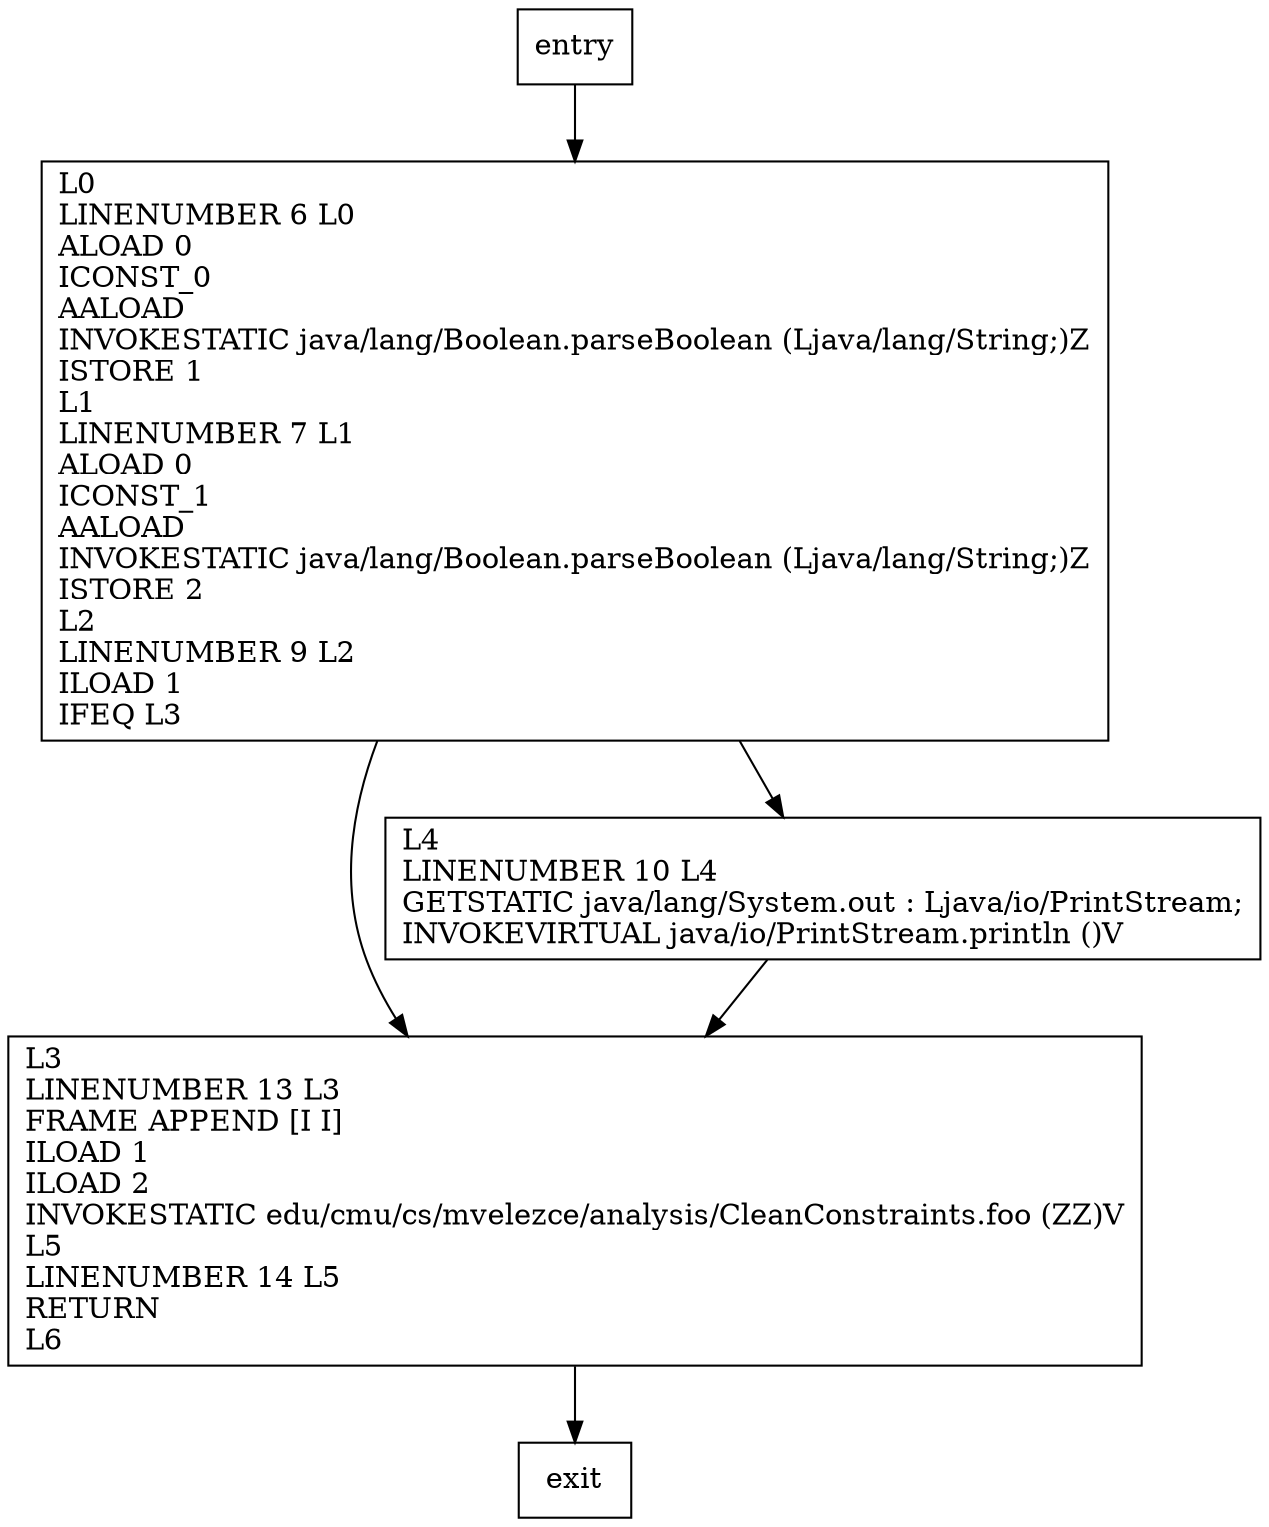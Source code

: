 digraph main {
node [shape=record];
359681625 [label="L3\lLINENUMBER 13 L3\lFRAME APPEND [I I]\lILOAD 1\lILOAD 2\lINVOKESTATIC edu/cmu/cs/mvelezce/analysis/CleanConstraints.foo (ZZ)V\lL5\lLINENUMBER 14 L5\lRETURN\lL6\l"];
1025183522 [label="L0\lLINENUMBER 6 L0\lALOAD 0\lICONST_0\lAALOAD\lINVOKESTATIC java/lang/Boolean.parseBoolean (Ljava/lang/String;)Z\lISTORE 1\lL1\lLINENUMBER 7 L1\lALOAD 0\lICONST_1\lAALOAD\lINVOKESTATIC java/lang/Boolean.parseBoolean (Ljava/lang/String;)Z\lISTORE 2\lL2\lLINENUMBER 9 L2\lILOAD 1\lIFEQ L3\l"];
1468114495 [label="L4\lLINENUMBER 10 L4\lGETSTATIC java/lang/System.out : Ljava/io/PrintStream;\lINVOKEVIRTUAL java/io/PrintStream.println ()V\l"];
entry;
exit;
entry -> 1025183522
359681625 -> exit
1025183522 -> 359681625
1025183522 -> 1468114495
1468114495 -> 359681625
}
